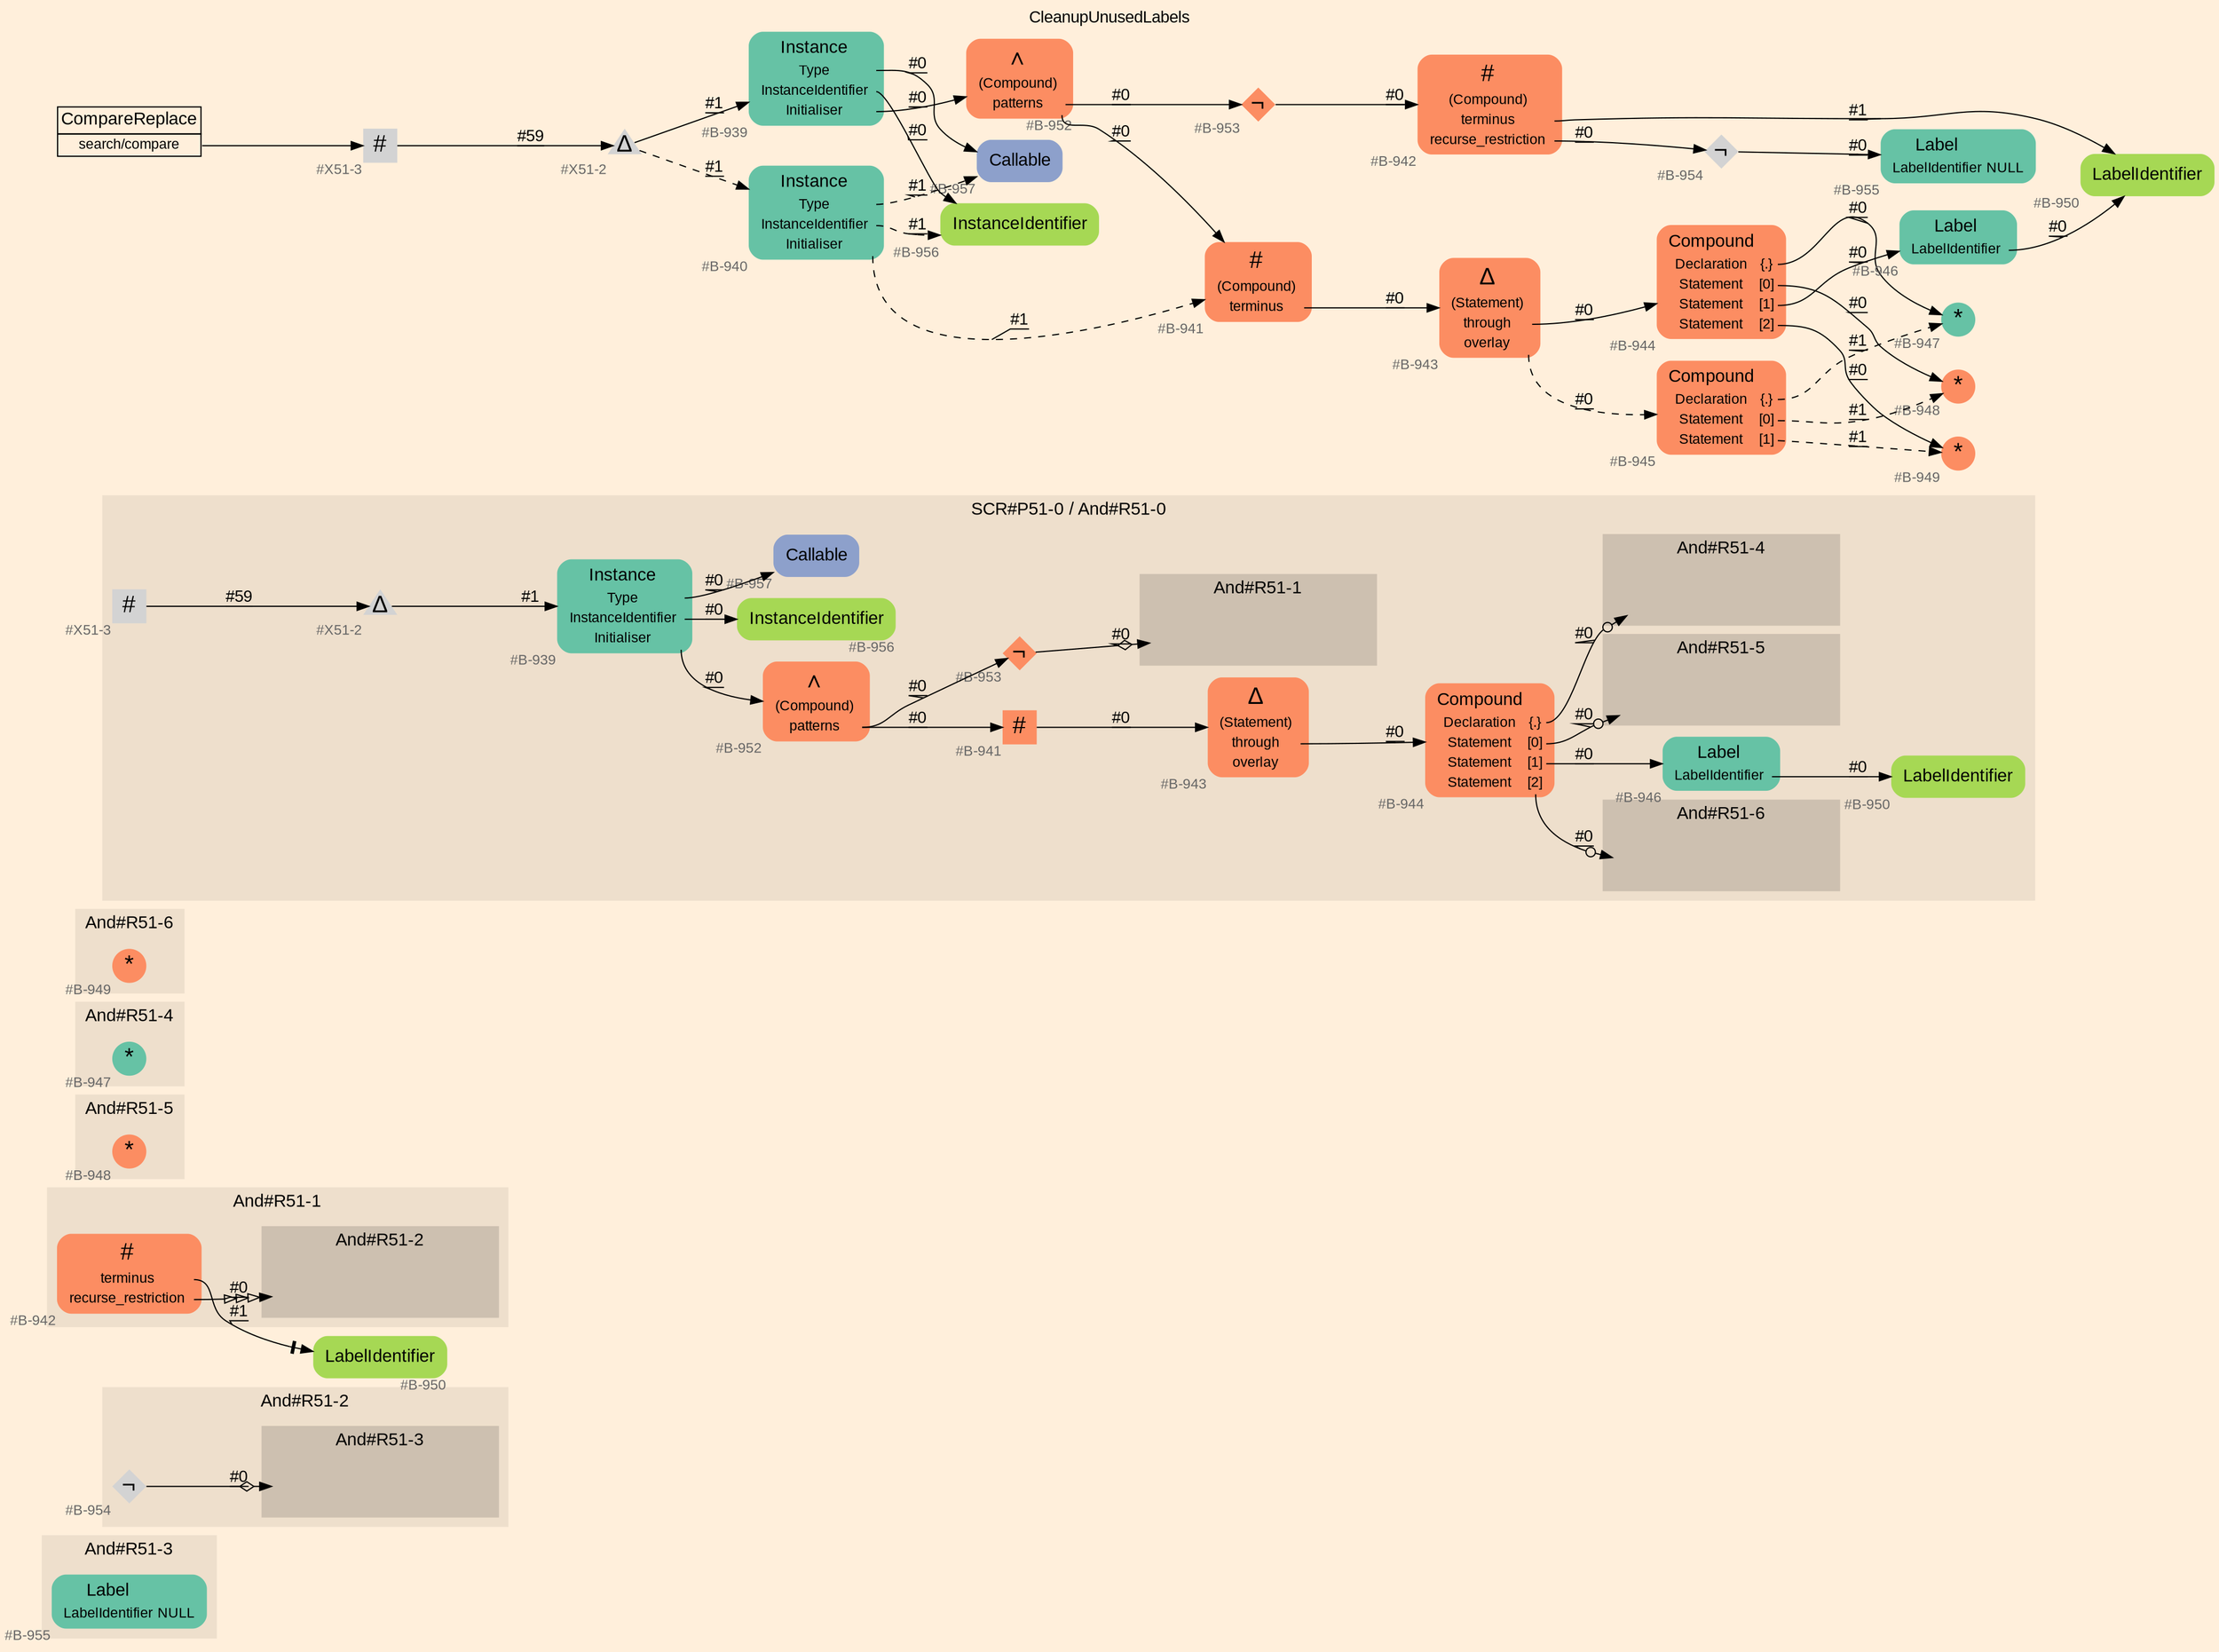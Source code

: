 digraph "CleanupUnusedLabels" {
label = "CleanupUnusedLabels"
labelloc = t
graph [
    rankdir = "LR"
    ranksep = 0.3
    bgcolor = antiquewhite1
    color = black
    fontcolor = black
    fontname = "Arial"
];
node [
    fontname = "Arial"
];
edge [
    fontname = "Arial"
];

// -------------------- figure And#R51-3 --------------------
// -------- region And#R51-3 ----------
subgraph "clusterAnd#R51-3" {
    label = "And#R51-3"
    style = "filled"
    color = antiquewhite2
    fontsize = "15"
    // -------- block And#R51-3/#B-955 ----------
    "And#R51-3/#B-955" [
        fillcolor = "/set28/1"
        xlabel = "#B-955"
        fontsize = "12"
        fontcolor = grey40
        shape = "plaintext"
        label = <<TABLE BORDER="0" CELLBORDER="0" CELLSPACING="0">
         <TR><TD><FONT COLOR="black" POINT-SIZE="15">Label</FONT></TD></TR>
         <TR><TD><FONT COLOR="black" POINT-SIZE="12">LabelIdentifier</FONT></TD><TD PORT="port0"><FONT COLOR="black" POINT-SIZE="12">NULL</FONT></TD></TR>
        </TABLE>>
        style = "rounded,filled"
    ];
    
}


// -------------------- figure And#R51-2 --------------------
// -------- region And#R51-2 ----------
subgraph "clusterAnd#R51-2" {
    label = "And#R51-2"
    style = "filled"
    color = antiquewhite2
    fontsize = "15"
    // -------- block And#R51-2/#B-954 ----------
    "And#R51-2/#B-954" [
        xlabel = "#B-954"
        fontsize = "12"
        fontcolor = grey40
        shape = "diamond"
        label = <<FONT COLOR="black" POINT-SIZE="20">¬</FONT>>
        style = "filled"
        penwidth = 0.0
        fixedsize = true
        width = 0.4
        height = 0.4
    ];
    
    // -------- region And#R51-2/And#R51-3 ----------
    subgraph "clusterAnd#R51-2/And#R51-3" {
        label = "And#R51-3"
        style = "filled"
        color = antiquewhite3
        fontsize = "15"
        // -------- block And#R51-2/And#R51-3/#B-955 ----------
        "And#R51-2/And#R51-3/#B-955" [
            fillcolor = "/set28/1"
            xlabel = "#B-955"
            fontsize = "12"
            fontcolor = grey40
            shape = "none"
            style = "invisible"
        ];
        
    }
    
}

"And#R51-2/#B-954" -> "And#R51-2/And#R51-3/#B-955" [
    arrowhead="normalnoneodiamond"
    label = "#0"
    decorate = true
    color = black
    fontcolor = black
];


// -------------------- figure And#R51-1 --------------------
// -------- region And#R51-1 ----------
subgraph "clusterAnd#R51-1" {
    label = "And#R51-1"
    style = "filled"
    color = antiquewhite2
    fontsize = "15"
    // -------- block And#R51-1/#B-942 ----------
    "And#R51-1/#B-942" [
        fillcolor = "/set28/2"
        xlabel = "#B-942"
        fontsize = "12"
        fontcolor = grey40
        shape = "plaintext"
        label = <<TABLE BORDER="0" CELLBORDER="0" CELLSPACING="0">
         <TR><TD><FONT COLOR="black" POINT-SIZE="20">#</FONT></TD></TR>
         <TR><TD><FONT COLOR="black" POINT-SIZE="12">terminus</FONT></TD><TD PORT="port0"></TD></TR>
         <TR><TD><FONT COLOR="black" POINT-SIZE="12">recurse_restriction</FONT></TD><TD PORT="port1"></TD></TR>
        </TABLE>>
        style = "rounded,filled"
    ];
    
    // -------- region And#R51-1/And#R51-2 ----------
    subgraph "clusterAnd#R51-1/And#R51-2" {
        label = "And#R51-2"
        style = "filled"
        color = antiquewhite3
        fontsize = "15"
        // -------- block And#R51-1/And#R51-2/#B-954 ----------
        "And#R51-1/And#R51-2/#B-954" [
            xlabel = "#B-954"
            fontsize = "12"
            fontcolor = grey40
            shape = "none"
            style = "invisible"
        ];
        
    }
    
}

// -------- block And#R51-1/#B-950 ----------
"And#R51-1/#B-950" [
    fillcolor = "/set28/5"
    xlabel = "#B-950"
    fontsize = "12"
    fontcolor = grey40
    shape = "plaintext"
    label = <<TABLE BORDER="0" CELLBORDER="0" CELLSPACING="0">
     <TR><TD><FONT COLOR="black" POINT-SIZE="15">LabelIdentifier</FONT></TD></TR>
    </TABLE>>
    style = "rounded,filled"
];

"And#R51-1/#B-942":port0 -> "And#R51-1/#B-950" [
    arrowhead="normalnonetee"
    label = "#1"
    decorate = true
    color = black
    fontcolor = black
];

"And#R51-1/#B-942":port1 -> "And#R51-1/And#R51-2/#B-954" [
    arrowhead="normalonormalonormalonormal"
    label = "#0"
    decorate = true
    color = black
    fontcolor = black
];


// -------------------- figure And#R51-5 --------------------
// -------- region And#R51-5 ----------
subgraph "clusterAnd#R51-5" {
    label = "And#R51-5"
    style = "filled"
    color = antiquewhite2
    fontsize = "15"
    // -------- block And#R51-5/#B-948 ----------
    "And#R51-5/#B-948" [
        fillcolor = "/set28/2"
        xlabel = "#B-948"
        fontsize = "12"
        fontcolor = grey40
        shape = "circle"
        label = <<FONT COLOR="black" POINT-SIZE="20">*</FONT>>
        style = "filled"
        penwidth = 0.0
        fixedsize = true
        width = 0.4
        height = 0.4
    ];
    
}


// -------------------- figure And#R51-4 --------------------
// -------- region And#R51-4 ----------
subgraph "clusterAnd#R51-4" {
    label = "And#R51-4"
    style = "filled"
    color = antiquewhite2
    fontsize = "15"
    // -------- block And#R51-4/#B-947 ----------
    "And#R51-4/#B-947" [
        fillcolor = "/set28/1"
        xlabel = "#B-947"
        fontsize = "12"
        fontcolor = grey40
        shape = "circle"
        label = <<FONT COLOR="black" POINT-SIZE="20">*</FONT>>
        style = "filled"
        penwidth = 0.0
        fixedsize = true
        width = 0.4
        height = 0.4
    ];
    
}


// -------------------- figure And#R51-6 --------------------
// -------- region And#R51-6 ----------
subgraph "clusterAnd#R51-6" {
    label = "And#R51-6"
    style = "filled"
    color = antiquewhite2
    fontsize = "15"
    // -------- block And#R51-6/#B-949 ----------
    "And#R51-6/#B-949" [
        fillcolor = "/set28/2"
        xlabel = "#B-949"
        fontsize = "12"
        fontcolor = grey40
        shape = "circle"
        label = <<FONT COLOR="black" POINT-SIZE="20">*</FONT>>
        style = "filled"
        penwidth = 0.0
        fixedsize = true
        width = 0.4
        height = 0.4
    ];
    
}


// -------------------- figure And#R51-0 --------------------
// -------- region And#R51-0 ----------
subgraph "clusterAnd#R51-0" {
    label = "SCR#P51-0 / And#R51-0"
    style = "filled"
    color = antiquewhite2
    fontsize = "15"
    // -------- block And#R51-0/#B-946 ----------
    "And#R51-0/#B-946" [
        fillcolor = "/set28/1"
        xlabel = "#B-946"
        fontsize = "12"
        fontcolor = grey40
        shape = "plaintext"
        label = <<TABLE BORDER="0" CELLBORDER="0" CELLSPACING="0">
         <TR><TD><FONT COLOR="black" POINT-SIZE="15">Label</FONT></TD></TR>
         <TR><TD><FONT COLOR="black" POINT-SIZE="12">LabelIdentifier</FONT></TD><TD PORT="port0"></TD></TR>
        </TABLE>>
        style = "rounded,filled"
    ];
    
    // -------- block And#R51-0/#B-957 ----------
    "And#R51-0/#B-957" [
        fillcolor = "/set28/3"
        xlabel = "#B-957"
        fontsize = "12"
        fontcolor = grey40
        shape = "plaintext"
        label = <<TABLE BORDER="0" CELLBORDER="0" CELLSPACING="0">
         <TR><TD><FONT COLOR="black" POINT-SIZE="15">Callable</FONT></TD></TR>
        </TABLE>>
        style = "rounded,filled"
    ];
    
    // -------- block And#R51-0/#B-939 ----------
    "And#R51-0/#B-939" [
        fillcolor = "/set28/1"
        xlabel = "#B-939"
        fontsize = "12"
        fontcolor = grey40
        shape = "plaintext"
        label = <<TABLE BORDER="0" CELLBORDER="0" CELLSPACING="0">
         <TR><TD><FONT COLOR="black" POINT-SIZE="15">Instance</FONT></TD></TR>
         <TR><TD><FONT COLOR="black" POINT-SIZE="12">Type</FONT></TD><TD PORT="port0"></TD></TR>
         <TR><TD><FONT COLOR="black" POINT-SIZE="12">InstanceIdentifier</FONT></TD><TD PORT="port1"></TD></TR>
         <TR><TD><FONT COLOR="black" POINT-SIZE="12">Initialiser</FONT></TD><TD PORT="port2"></TD></TR>
        </TABLE>>
        style = "rounded,filled"
    ];
    
    // -------- block And#R51-0/#B-956 ----------
    "And#R51-0/#B-956" [
        fillcolor = "/set28/5"
        xlabel = "#B-956"
        fontsize = "12"
        fontcolor = grey40
        shape = "plaintext"
        label = <<TABLE BORDER="0" CELLBORDER="0" CELLSPACING="0">
         <TR><TD><FONT COLOR="black" POINT-SIZE="15">InstanceIdentifier</FONT></TD></TR>
        </TABLE>>
        style = "rounded,filled"
    ];
    
    // -------- block And#R51-0/#B-943 ----------
    "And#R51-0/#B-943" [
        fillcolor = "/set28/2"
        xlabel = "#B-943"
        fontsize = "12"
        fontcolor = grey40
        shape = "plaintext"
        label = <<TABLE BORDER="0" CELLBORDER="0" CELLSPACING="0">
         <TR><TD><FONT COLOR="black" POINT-SIZE="20">Δ</FONT></TD></TR>
         <TR><TD><FONT COLOR="black" POINT-SIZE="12">(Statement)</FONT></TD><TD PORT="port0"></TD></TR>
         <TR><TD><FONT COLOR="black" POINT-SIZE="12">through</FONT></TD><TD PORT="port1"></TD></TR>
         <TR><TD><FONT COLOR="black" POINT-SIZE="12">overlay</FONT></TD><TD PORT="port2"></TD></TR>
        </TABLE>>
        style = "rounded,filled"
    ];
    
    // -------- block And#R51-0/#B-941 ----------
    "And#R51-0/#B-941" [
        fillcolor = "/set28/2"
        xlabel = "#B-941"
        fontsize = "12"
        fontcolor = grey40
        shape = "square"
        label = <<FONT COLOR="black" POINT-SIZE="20">#</FONT>>
        style = "filled"
        penwidth = 0.0
        fixedsize = true
        width = 0.4
        height = 0.4
    ];
    
    // -------- block And#R51-0/#B-953 ----------
    "And#R51-0/#B-953" [
        fillcolor = "/set28/2"
        xlabel = "#B-953"
        fontsize = "12"
        fontcolor = grey40
        shape = "diamond"
        label = <<FONT COLOR="black" POINT-SIZE="20">¬</FONT>>
        style = "filled"
        penwidth = 0.0
        fixedsize = true
        width = 0.4
        height = 0.4
    ];
    
    // -------- block And#R51-0/#X51-3 ----------
    "And#R51-0/#X51-3" [
        xlabel = "#X51-3"
        fontsize = "12"
        fontcolor = grey40
        shape = "square"
        label = <<FONT COLOR="black" POINT-SIZE="20">#</FONT>>
        style = "filled"
        penwidth = 0.0
        fixedsize = true
        width = 0.4
        height = 0.4
    ];
    
    // -------- block And#R51-0/#B-950 ----------
    "And#R51-0/#B-950" [
        fillcolor = "/set28/5"
        xlabel = "#B-950"
        fontsize = "12"
        fontcolor = grey40
        shape = "plaintext"
        label = <<TABLE BORDER="0" CELLBORDER="0" CELLSPACING="0">
         <TR><TD><FONT COLOR="black" POINT-SIZE="15">LabelIdentifier</FONT></TD></TR>
        </TABLE>>
        style = "rounded,filled"
    ];
    
    // -------- block And#R51-0/#X51-2 ----------
    "And#R51-0/#X51-2" [
        xlabel = "#X51-2"
        fontsize = "12"
        fontcolor = grey40
        shape = "triangle"
        label = <<FONT COLOR="black" POINT-SIZE="20">Δ</FONT>>
        style = "filled"
        penwidth = 0.0
        fixedsize = true
        width = 0.4
        height = 0.4
    ];
    
    // -------- block And#R51-0/#B-944 ----------
    "And#R51-0/#B-944" [
        fillcolor = "/set28/2"
        xlabel = "#B-944"
        fontsize = "12"
        fontcolor = grey40
        shape = "plaintext"
        label = <<TABLE BORDER="0" CELLBORDER="0" CELLSPACING="0">
         <TR><TD><FONT COLOR="black" POINT-SIZE="15">Compound</FONT></TD></TR>
         <TR><TD><FONT COLOR="black" POINT-SIZE="12">Declaration</FONT></TD><TD PORT="port0"><FONT COLOR="black" POINT-SIZE="12">{.}</FONT></TD></TR>
         <TR><TD><FONT COLOR="black" POINT-SIZE="12">Statement</FONT></TD><TD PORT="port1"><FONT COLOR="black" POINT-SIZE="12">[0]</FONT></TD></TR>
         <TR><TD><FONT COLOR="black" POINT-SIZE="12">Statement</FONT></TD><TD PORT="port2"><FONT COLOR="black" POINT-SIZE="12">[1]</FONT></TD></TR>
         <TR><TD><FONT COLOR="black" POINT-SIZE="12">Statement</FONT></TD><TD PORT="port3"><FONT COLOR="black" POINT-SIZE="12">[2]</FONT></TD></TR>
        </TABLE>>
        style = "rounded,filled"
    ];
    
    // -------- block And#R51-0/#B-952 ----------
    "And#R51-0/#B-952" [
        fillcolor = "/set28/2"
        xlabel = "#B-952"
        fontsize = "12"
        fontcolor = grey40
        shape = "plaintext"
        label = <<TABLE BORDER="0" CELLBORDER="0" CELLSPACING="0">
         <TR><TD><FONT COLOR="black" POINT-SIZE="20">∧</FONT></TD></TR>
         <TR><TD><FONT COLOR="black" POINT-SIZE="12">(Compound)</FONT></TD><TD PORT="port0"></TD></TR>
         <TR><TD><FONT COLOR="black" POINT-SIZE="12">patterns</FONT></TD><TD PORT="port1"></TD></TR>
        </TABLE>>
        style = "rounded,filled"
    ];
    
    // -------- region And#R51-0/And#R51-1 ----------
    subgraph "clusterAnd#R51-0/And#R51-1" {
        label = "And#R51-1"
        style = "filled"
        color = antiquewhite3
        fontsize = "15"
        // -------- block And#R51-0/And#R51-1/#B-942 ----------
        "And#R51-0/And#R51-1/#B-942" [
            fillcolor = "/set28/2"
            xlabel = "#B-942"
            fontsize = "12"
            fontcolor = grey40
            shape = "none"
            style = "invisible"
        ];
        
    }
    
    // -------- region And#R51-0/And#R51-4 ----------
    subgraph "clusterAnd#R51-0/And#R51-4" {
        label = "And#R51-4"
        style = "filled"
        color = antiquewhite3
        fontsize = "15"
        // -------- block And#R51-0/And#R51-4/#B-947 ----------
        "And#R51-0/And#R51-4/#B-947" [
            fillcolor = "/set28/1"
            xlabel = "#B-947"
            fontsize = "12"
            fontcolor = grey40
            shape = "none"
            style = "invisible"
        ];
        
    }
    
    // -------- region And#R51-0/And#R51-5 ----------
    subgraph "clusterAnd#R51-0/And#R51-5" {
        label = "And#R51-5"
        style = "filled"
        color = antiquewhite3
        fontsize = "15"
        // -------- block And#R51-0/And#R51-5/#B-948 ----------
        "And#R51-0/And#R51-5/#B-948" [
            fillcolor = "/set28/2"
            xlabel = "#B-948"
            fontsize = "12"
            fontcolor = grey40
            shape = "none"
            style = "invisible"
        ];
        
    }
    
    // -------- region And#R51-0/And#R51-6 ----------
    subgraph "clusterAnd#R51-0/And#R51-6" {
        label = "And#R51-6"
        style = "filled"
        color = antiquewhite3
        fontsize = "15"
        // -------- block And#R51-0/And#R51-6/#B-949 ----------
        "And#R51-0/And#R51-6/#B-949" [
            fillcolor = "/set28/2"
            xlabel = "#B-949"
            fontsize = "12"
            fontcolor = grey40
            shape = "none"
            style = "invisible"
        ];
        
    }
    
}

"And#R51-0/#B-946":port0 -> "And#R51-0/#B-950" [
    label = "#0"
    decorate = true
    color = black
    fontcolor = black
];

"And#R51-0/#B-939":port0 -> "And#R51-0/#B-957" [
    label = "#0"
    decorate = true
    color = black
    fontcolor = black
];

"And#R51-0/#B-939":port1 -> "And#R51-0/#B-956" [
    label = "#0"
    decorate = true
    color = black
    fontcolor = black
];

"And#R51-0/#B-939":port2 -> "And#R51-0/#B-952" [
    label = "#0"
    decorate = true
    color = black
    fontcolor = black
];

"And#R51-0/#B-943":port1 -> "And#R51-0/#B-944" [
    label = "#0"
    decorate = true
    color = black
    fontcolor = black
];

"And#R51-0/#B-941" -> "And#R51-0/#B-943" [
    label = "#0"
    decorate = true
    color = black
    fontcolor = black
];

"And#R51-0/#B-953" -> "And#R51-0/And#R51-1/#B-942" [
    arrowhead="normalnoneodiamond"
    label = "#0"
    decorate = true
    color = black
    fontcolor = black
];

"And#R51-0/#X51-3" -> "And#R51-0/#X51-2" [
    label = "#59"
    decorate = true
    color = black
    fontcolor = black
];

"And#R51-0/#X51-2" -> "And#R51-0/#B-939" [
    label = "#1"
    decorate = true
    color = black
    fontcolor = black
];

"And#R51-0/#B-944":port0 -> "And#R51-0/And#R51-4/#B-947" [
    arrowhead="normalnoneodot"
    label = "#0"
    decorate = true
    color = black
    fontcolor = black
];

"And#R51-0/#B-944":port1 -> "And#R51-0/And#R51-5/#B-948" [
    arrowhead="normalnoneodot"
    label = "#0"
    decorate = true
    color = black
    fontcolor = black
];

"And#R51-0/#B-944":port2 -> "And#R51-0/#B-946" [
    label = "#0"
    decorate = true
    color = black
    fontcolor = black
];

"And#R51-0/#B-944":port3 -> "And#R51-0/And#R51-6/#B-949" [
    arrowhead="normalnoneodot"
    label = "#0"
    decorate = true
    color = black
    fontcolor = black
];

"And#R51-0/#B-952":port1 -> "And#R51-0/#B-941" [
    label = "#0"
    decorate = true
    color = black
    fontcolor = black
];

"And#R51-0/#B-952":port1 -> "And#R51-0/#B-953" [
    label = "#0"
    decorate = true
    color = black
    fontcolor = black
];


// -------------------- transformation figure --------------------
// -------- block CR#X51-4 ----------
"CR#X51-4" [
    fillcolor = antiquewhite1
    fontsize = "12"
    fontcolor = grey40
    shape = "plaintext"
    label = <<TABLE BORDER="0" CELLBORDER="1" CELLSPACING="0">
     <TR><TD><FONT COLOR="black" POINT-SIZE="15">CompareReplace</FONT></TD></TR>
     <TR><TD PORT="port0"><FONT COLOR="black" POINT-SIZE="12">search/compare</FONT></TD></TR>
    </TABLE>>
    style = "filled"
    color = black
];

// -------- block #X51-3 ----------
"#X51-3" [
    xlabel = "#X51-3"
    fontsize = "12"
    fontcolor = grey40
    shape = "square"
    label = <<FONT COLOR="black" POINT-SIZE="20">#</FONT>>
    style = "filled"
    penwidth = 0.0
    fixedsize = true
    width = 0.4
    height = 0.4
];

// -------- block #X51-2 ----------
"#X51-2" [
    xlabel = "#X51-2"
    fontsize = "12"
    fontcolor = grey40
    shape = "triangle"
    label = <<FONT COLOR="black" POINT-SIZE="20">Δ</FONT>>
    style = "filled"
    penwidth = 0.0
    fixedsize = true
    width = 0.4
    height = 0.4
];

// -------- block #B-939 ----------
"#B-939" [
    fillcolor = "/set28/1"
    xlabel = "#B-939"
    fontsize = "12"
    fontcolor = grey40
    shape = "plaintext"
    label = <<TABLE BORDER="0" CELLBORDER="0" CELLSPACING="0">
     <TR><TD><FONT COLOR="black" POINT-SIZE="15">Instance</FONT></TD></TR>
     <TR><TD><FONT COLOR="black" POINT-SIZE="12">Type</FONT></TD><TD PORT="port0"></TD></TR>
     <TR><TD><FONT COLOR="black" POINT-SIZE="12">InstanceIdentifier</FONT></TD><TD PORT="port1"></TD></TR>
     <TR><TD><FONT COLOR="black" POINT-SIZE="12">Initialiser</FONT></TD><TD PORT="port2"></TD></TR>
    </TABLE>>
    style = "rounded,filled"
];

// -------- block #B-957 ----------
"#B-957" [
    fillcolor = "/set28/3"
    xlabel = "#B-957"
    fontsize = "12"
    fontcolor = grey40
    shape = "plaintext"
    label = <<TABLE BORDER="0" CELLBORDER="0" CELLSPACING="0">
     <TR><TD><FONT COLOR="black" POINT-SIZE="15">Callable</FONT></TD></TR>
    </TABLE>>
    style = "rounded,filled"
];

// -------- block #B-956 ----------
"#B-956" [
    fillcolor = "/set28/5"
    xlabel = "#B-956"
    fontsize = "12"
    fontcolor = grey40
    shape = "plaintext"
    label = <<TABLE BORDER="0" CELLBORDER="0" CELLSPACING="0">
     <TR><TD><FONT COLOR="black" POINT-SIZE="15">InstanceIdentifier</FONT></TD></TR>
    </TABLE>>
    style = "rounded,filled"
];

// -------- block #B-952 ----------
"#B-952" [
    fillcolor = "/set28/2"
    xlabel = "#B-952"
    fontsize = "12"
    fontcolor = grey40
    shape = "plaintext"
    label = <<TABLE BORDER="0" CELLBORDER="0" CELLSPACING="0">
     <TR><TD><FONT COLOR="black" POINT-SIZE="20">∧</FONT></TD></TR>
     <TR><TD><FONT COLOR="black" POINT-SIZE="12">(Compound)</FONT></TD><TD PORT="port0"></TD></TR>
     <TR><TD><FONT COLOR="black" POINT-SIZE="12">patterns</FONT></TD><TD PORT="port1"></TD></TR>
    </TABLE>>
    style = "rounded,filled"
];

// -------- block #B-941 ----------
"#B-941" [
    fillcolor = "/set28/2"
    xlabel = "#B-941"
    fontsize = "12"
    fontcolor = grey40
    shape = "plaintext"
    label = <<TABLE BORDER="0" CELLBORDER="0" CELLSPACING="0">
     <TR><TD><FONT COLOR="black" POINT-SIZE="20">#</FONT></TD></TR>
     <TR><TD><FONT COLOR="black" POINT-SIZE="12">(Compound)</FONT></TD><TD PORT="port0"></TD></TR>
     <TR><TD><FONT COLOR="black" POINT-SIZE="12">terminus</FONT></TD><TD PORT="port1"></TD></TR>
    </TABLE>>
    style = "rounded,filled"
];

// -------- block #B-943 ----------
"#B-943" [
    fillcolor = "/set28/2"
    xlabel = "#B-943"
    fontsize = "12"
    fontcolor = grey40
    shape = "plaintext"
    label = <<TABLE BORDER="0" CELLBORDER="0" CELLSPACING="0">
     <TR><TD><FONT COLOR="black" POINT-SIZE="20">Δ</FONT></TD></TR>
     <TR><TD><FONT COLOR="black" POINT-SIZE="12">(Statement)</FONT></TD><TD PORT="port0"></TD></TR>
     <TR><TD><FONT COLOR="black" POINT-SIZE="12">through</FONT></TD><TD PORT="port1"></TD></TR>
     <TR><TD><FONT COLOR="black" POINT-SIZE="12">overlay</FONT></TD><TD PORT="port2"></TD></TR>
    </TABLE>>
    style = "rounded,filled"
];

// -------- block #B-944 ----------
"#B-944" [
    fillcolor = "/set28/2"
    xlabel = "#B-944"
    fontsize = "12"
    fontcolor = grey40
    shape = "plaintext"
    label = <<TABLE BORDER="0" CELLBORDER="0" CELLSPACING="0">
     <TR><TD><FONT COLOR="black" POINT-SIZE="15">Compound</FONT></TD></TR>
     <TR><TD><FONT COLOR="black" POINT-SIZE="12">Declaration</FONT></TD><TD PORT="port0"><FONT COLOR="black" POINT-SIZE="12">{.}</FONT></TD></TR>
     <TR><TD><FONT COLOR="black" POINT-SIZE="12">Statement</FONT></TD><TD PORT="port1"><FONT COLOR="black" POINT-SIZE="12">[0]</FONT></TD></TR>
     <TR><TD><FONT COLOR="black" POINT-SIZE="12">Statement</FONT></TD><TD PORT="port2"><FONT COLOR="black" POINT-SIZE="12">[1]</FONT></TD></TR>
     <TR><TD><FONT COLOR="black" POINT-SIZE="12">Statement</FONT></TD><TD PORT="port3"><FONT COLOR="black" POINT-SIZE="12">[2]</FONT></TD></TR>
    </TABLE>>
    style = "rounded,filled"
];

// -------- block #B-947 ----------
"#B-947" [
    fillcolor = "/set28/1"
    xlabel = "#B-947"
    fontsize = "12"
    fontcolor = grey40
    shape = "circle"
    label = <<FONT COLOR="black" POINT-SIZE="20">*</FONT>>
    style = "filled"
    penwidth = 0.0
    fixedsize = true
    width = 0.4
    height = 0.4
];

// -------- block #B-948 ----------
"#B-948" [
    fillcolor = "/set28/2"
    xlabel = "#B-948"
    fontsize = "12"
    fontcolor = grey40
    shape = "circle"
    label = <<FONT COLOR="black" POINT-SIZE="20">*</FONT>>
    style = "filled"
    penwidth = 0.0
    fixedsize = true
    width = 0.4
    height = 0.4
];

// -------- block #B-946 ----------
"#B-946" [
    fillcolor = "/set28/1"
    xlabel = "#B-946"
    fontsize = "12"
    fontcolor = grey40
    shape = "plaintext"
    label = <<TABLE BORDER="0" CELLBORDER="0" CELLSPACING="0">
     <TR><TD><FONT COLOR="black" POINT-SIZE="15">Label</FONT></TD></TR>
     <TR><TD><FONT COLOR="black" POINT-SIZE="12">LabelIdentifier</FONT></TD><TD PORT="port0"></TD></TR>
    </TABLE>>
    style = "rounded,filled"
];

// -------- block #B-950 ----------
"#B-950" [
    fillcolor = "/set28/5"
    xlabel = "#B-950"
    fontsize = "12"
    fontcolor = grey40
    shape = "plaintext"
    label = <<TABLE BORDER="0" CELLBORDER="0" CELLSPACING="0">
     <TR><TD><FONT COLOR="black" POINT-SIZE="15">LabelIdentifier</FONT></TD></TR>
    </TABLE>>
    style = "rounded,filled"
];

// -------- block #B-949 ----------
"#B-949" [
    fillcolor = "/set28/2"
    xlabel = "#B-949"
    fontsize = "12"
    fontcolor = grey40
    shape = "circle"
    label = <<FONT COLOR="black" POINT-SIZE="20">*</FONT>>
    style = "filled"
    penwidth = 0.0
    fixedsize = true
    width = 0.4
    height = 0.4
];

// -------- block #B-945 ----------
"#B-945" [
    fillcolor = "/set28/2"
    xlabel = "#B-945"
    fontsize = "12"
    fontcolor = grey40
    shape = "plaintext"
    label = <<TABLE BORDER="0" CELLBORDER="0" CELLSPACING="0">
     <TR><TD><FONT COLOR="black" POINT-SIZE="15">Compound</FONT></TD></TR>
     <TR><TD><FONT COLOR="black" POINT-SIZE="12">Declaration</FONT></TD><TD PORT="port0"><FONT COLOR="black" POINT-SIZE="12">{.}</FONT></TD></TR>
     <TR><TD><FONT COLOR="black" POINT-SIZE="12">Statement</FONT></TD><TD PORT="port1"><FONT COLOR="black" POINT-SIZE="12">[0]</FONT></TD></TR>
     <TR><TD><FONT COLOR="black" POINT-SIZE="12">Statement</FONT></TD><TD PORT="port2"><FONT COLOR="black" POINT-SIZE="12">[1]</FONT></TD></TR>
    </TABLE>>
    style = "rounded,filled"
];

// -------- block #B-953 ----------
"#B-953" [
    fillcolor = "/set28/2"
    xlabel = "#B-953"
    fontsize = "12"
    fontcolor = grey40
    shape = "diamond"
    label = <<FONT COLOR="black" POINT-SIZE="20">¬</FONT>>
    style = "filled"
    penwidth = 0.0
    fixedsize = true
    width = 0.4
    height = 0.4
];

// -------- block #B-942 ----------
"#B-942" [
    fillcolor = "/set28/2"
    xlabel = "#B-942"
    fontsize = "12"
    fontcolor = grey40
    shape = "plaintext"
    label = <<TABLE BORDER="0" CELLBORDER="0" CELLSPACING="0">
     <TR><TD><FONT COLOR="black" POINT-SIZE="20">#</FONT></TD></TR>
     <TR><TD><FONT COLOR="black" POINT-SIZE="12">(Compound)</FONT></TD><TD PORT="port0"></TD></TR>
     <TR><TD><FONT COLOR="black" POINT-SIZE="12">terminus</FONT></TD><TD PORT="port1"></TD></TR>
     <TR><TD><FONT COLOR="black" POINT-SIZE="12">recurse_restriction</FONT></TD><TD PORT="port2"></TD></TR>
    </TABLE>>
    style = "rounded,filled"
];

// -------- block #B-954 ----------
"#B-954" [
    xlabel = "#B-954"
    fontsize = "12"
    fontcolor = grey40
    shape = "diamond"
    label = <<FONT COLOR="black" POINT-SIZE="20">¬</FONT>>
    style = "filled"
    penwidth = 0.0
    fixedsize = true
    width = 0.4
    height = 0.4
];

// -------- block #B-955 ----------
"#B-955" [
    fillcolor = "/set28/1"
    xlabel = "#B-955"
    fontsize = "12"
    fontcolor = grey40
    shape = "plaintext"
    label = <<TABLE BORDER="0" CELLBORDER="0" CELLSPACING="0">
     <TR><TD><FONT COLOR="black" POINT-SIZE="15">Label</FONT></TD></TR>
     <TR><TD><FONT COLOR="black" POINT-SIZE="12">LabelIdentifier</FONT></TD><TD PORT="port0"><FONT COLOR="black" POINT-SIZE="12">NULL</FONT></TD></TR>
    </TABLE>>
    style = "rounded,filled"
];

// -------- block #B-940 ----------
"#B-940" [
    fillcolor = "/set28/1"
    xlabel = "#B-940"
    fontsize = "12"
    fontcolor = grey40
    shape = "plaintext"
    label = <<TABLE BORDER="0" CELLBORDER="0" CELLSPACING="0">
     <TR><TD><FONT COLOR="black" POINT-SIZE="15">Instance</FONT></TD></TR>
     <TR><TD><FONT COLOR="black" POINT-SIZE="12">Type</FONT></TD><TD PORT="port0"></TD></TR>
     <TR><TD><FONT COLOR="black" POINT-SIZE="12">InstanceIdentifier</FONT></TD><TD PORT="port1"></TD></TR>
     <TR><TD><FONT COLOR="black" POINT-SIZE="12">Initialiser</FONT></TD><TD PORT="port2"></TD></TR>
    </TABLE>>
    style = "rounded,filled"
];

"CR#X51-4":port0 -> "#X51-3" [
    label = ""
    decorate = true
    color = black
    fontcolor = black
];

"#X51-3" -> "#X51-2" [
    label = "#59"
    decorate = true
    color = black
    fontcolor = black
];

"#X51-2" -> "#B-939" [
    label = "#1"
    decorate = true
    color = black
    fontcolor = black
];

"#X51-2" -> "#B-940" [
    style="dashed"
    label = "#1"
    decorate = true
    color = black
    fontcolor = black
];

"#B-939":port0 -> "#B-957" [
    label = "#0"
    decorate = true
    color = black
    fontcolor = black
];

"#B-939":port1 -> "#B-956" [
    label = "#0"
    decorate = true
    color = black
    fontcolor = black
];

"#B-939":port2 -> "#B-952" [
    label = "#0"
    decorate = true
    color = black
    fontcolor = black
];

"#B-952":port1 -> "#B-941" [
    label = "#0"
    decorate = true
    color = black
    fontcolor = black
];

"#B-952":port1 -> "#B-953" [
    label = "#0"
    decorate = true
    color = black
    fontcolor = black
];

"#B-941":port1 -> "#B-943" [
    label = "#0"
    decorate = true
    color = black
    fontcolor = black
];

"#B-943":port1 -> "#B-944" [
    label = "#0"
    decorate = true
    color = black
    fontcolor = black
];

"#B-943":port2 -> "#B-945" [
    style="dashed"
    label = "#0"
    decorate = true
    color = black
    fontcolor = black
];

"#B-944":port0 -> "#B-947" [
    label = "#0"
    decorate = true
    color = black
    fontcolor = black
];

"#B-944":port1 -> "#B-948" [
    label = "#0"
    decorate = true
    color = black
    fontcolor = black
];

"#B-944":port2 -> "#B-946" [
    label = "#0"
    decorate = true
    color = black
    fontcolor = black
];

"#B-944":port3 -> "#B-949" [
    label = "#0"
    decorate = true
    color = black
    fontcolor = black
];

"#B-946":port0 -> "#B-950" [
    label = "#0"
    decorate = true
    color = black
    fontcolor = black
];

"#B-945":port0 -> "#B-947" [
    style="dashed"
    label = "#1"
    decorate = true
    color = black
    fontcolor = black
];

"#B-945":port1 -> "#B-948" [
    style="dashed"
    label = "#1"
    decorate = true
    color = black
    fontcolor = black
];

"#B-945":port2 -> "#B-949" [
    style="dashed"
    label = "#1"
    decorate = true
    color = black
    fontcolor = black
];

"#B-953" -> "#B-942" [
    label = "#0"
    decorate = true
    color = black
    fontcolor = black
];

"#B-942":port1 -> "#B-950" [
    label = "#1"
    decorate = true
    color = black
    fontcolor = black
];

"#B-942":port2 -> "#B-954" [
    label = "#0"
    decorate = true
    color = black
    fontcolor = black
];

"#B-954" -> "#B-955" [
    label = "#0"
    decorate = true
    color = black
    fontcolor = black
];

"#B-940":port0 -> "#B-957" [
    style="dashed"
    label = "#1"
    decorate = true
    color = black
    fontcolor = black
];

"#B-940":port1 -> "#B-956" [
    style="dashed"
    label = "#1"
    decorate = true
    color = black
    fontcolor = black
];

"#B-940":port2 -> "#B-941" [
    style="dashed"
    label = "#1"
    decorate = true
    color = black
    fontcolor = black
];


}

